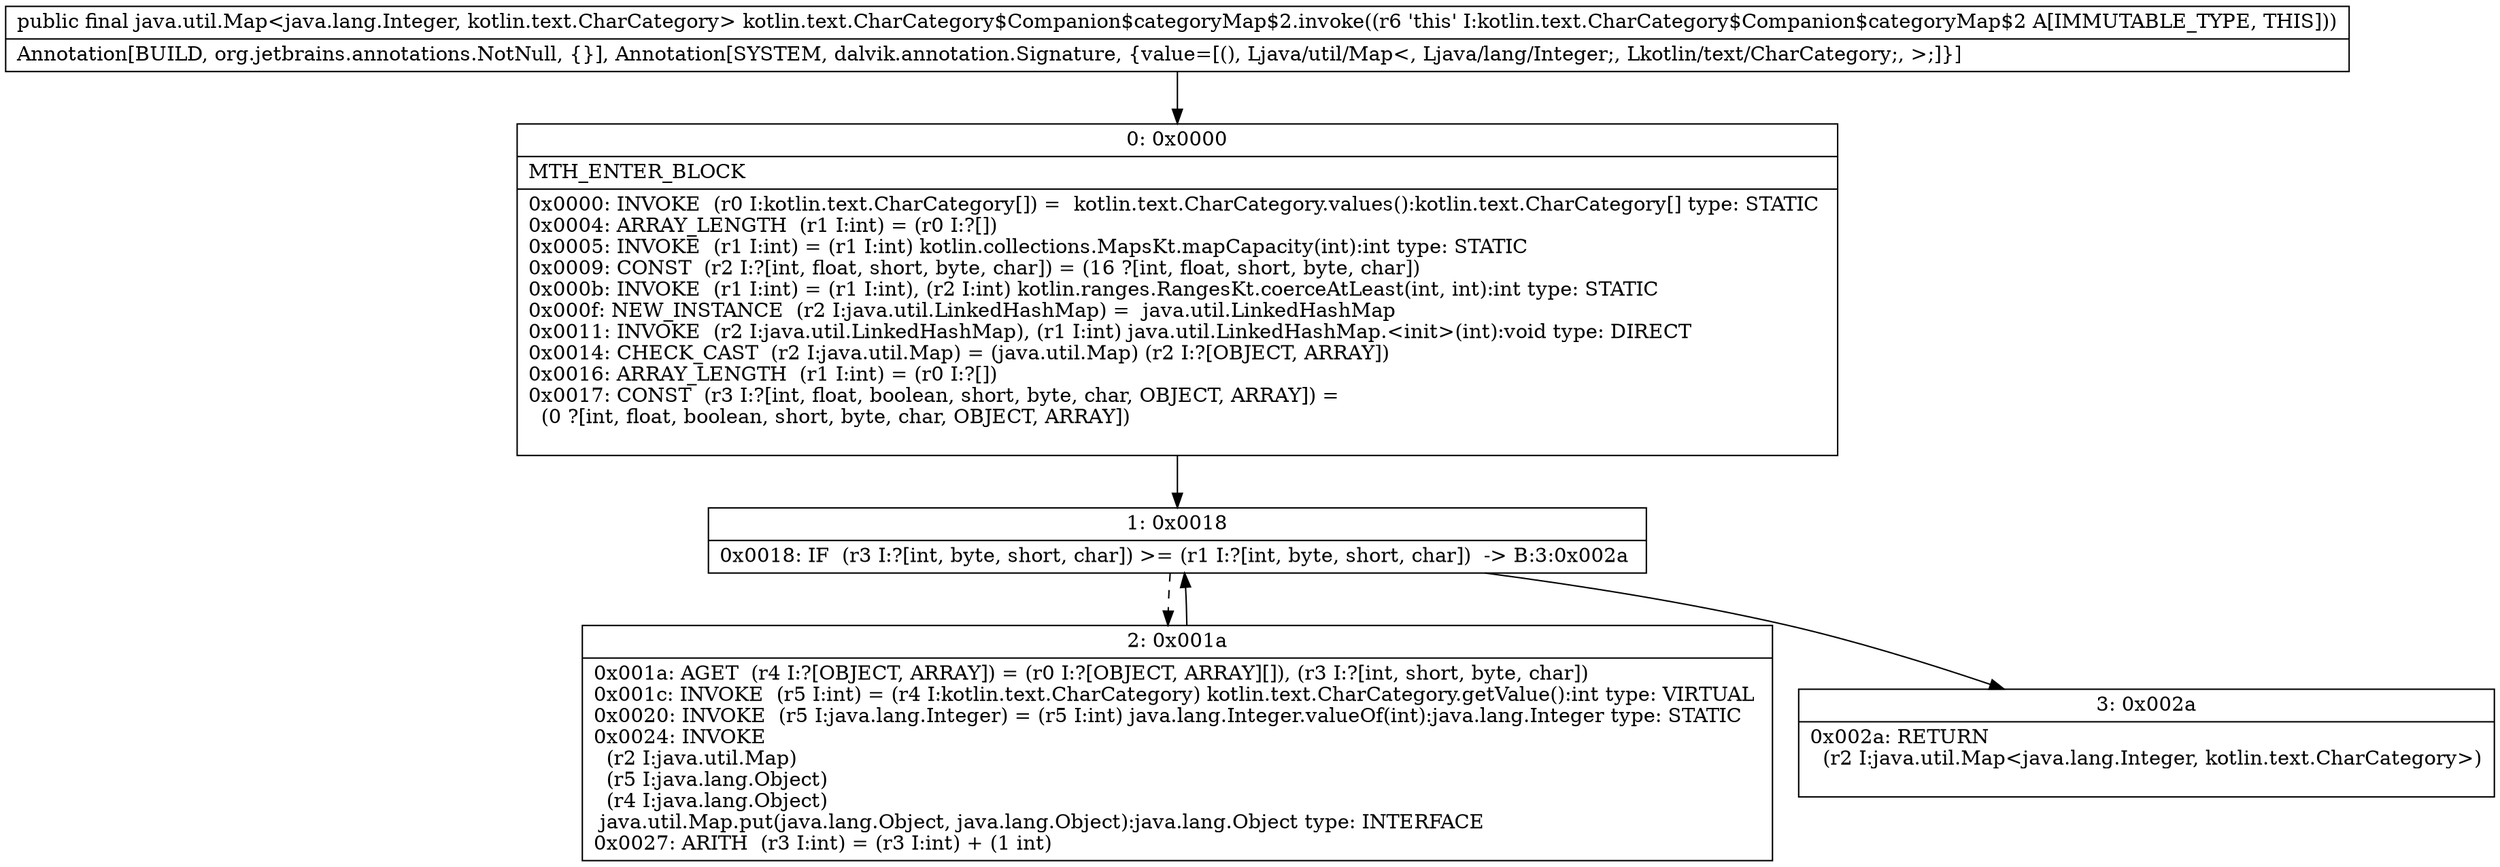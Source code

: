 digraph "CFG forkotlin.text.CharCategory$Companion$categoryMap$2.invoke()Ljava\/util\/Map;" {
Node_0 [shape=record,label="{0\:\ 0x0000|MTH_ENTER_BLOCK\l|0x0000: INVOKE  (r0 I:kotlin.text.CharCategory[]) =  kotlin.text.CharCategory.values():kotlin.text.CharCategory[] type: STATIC \l0x0004: ARRAY_LENGTH  (r1 I:int) = (r0 I:?[]) \l0x0005: INVOKE  (r1 I:int) = (r1 I:int) kotlin.collections.MapsKt.mapCapacity(int):int type: STATIC \l0x0009: CONST  (r2 I:?[int, float, short, byte, char]) = (16 ?[int, float, short, byte, char]) \l0x000b: INVOKE  (r1 I:int) = (r1 I:int), (r2 I:int) kotlin.ranges.RangesKt.coerceAtLeast(int, int):int type: STATIC \l0x000f: NEW_INSTANCE  (r2 I:java.util.LinkedHashMap) =  java.util.LinkedHashMap \l0x0011: INVOKE  (r2 I:java.util.LinkedHashMap), (r1 I:int) java.util.LinkedHashMap.\<init\>(int):void type: DIRECT \l0x0014: CHECK_CAST  (r2 I:java.util.Map) = (java.util.Map) (r2 I:?[OBJECT, ARRAY]) \l0x0016: ARRAY_LENGTH  (r1 I:int) = (r0 I:?[]) \l0x0017: CONST  (r3 I:?[int, float, boolean, short, byte, char, OBJECT, ARRAY]) = \l  (0 ?[int, float, boolean, short, byte, char, OBJECT, ARRAY])\l \l}"];
Node_1 [shape=record,label="{1\:\ 0x0018|0x0018: IF  (r3 I:?[int, byte, short, char]) \>= (r1 I:?[int, byte, short, char])  \-\> B:3:0x002a \l}"];
Node_2 [shape=record,label="{2\:\ 0x001a|0x001a: AGET  (r4 I:?[OBJECT, ARRAY]) = (r0 I:?[OBJECT, ARRAY][]), (r3 I:?[int, short, byte, char]) \l0x001c: INVOKE  (r5 I:int) = (r4 I:kotlin.text.CharCategory) kotlin.text.CharCategory.getValue():int type: VIRTUAL \l0x0020: INVOKE  (r5 I:java.lang.Integer) = (r5 I:int) java.lang.Integer.valueOf(int):java.lang.Integer type: STATIC \l0x0024: INVOKE  \l  (r2 I:java.util.Map)\l  (r5 I:java.lang.Object)\l  (r4 I:java.lang.Object)\l java.util.Map.put(java.lang.Object, java.lang.Object):java.lang.Object type: INTERFACE \l0x0027: ARITH  (r3 I:int) = (r3 I:int) + (1 int) \l}"];
Node_3 [shape=record,label="{3\:\ 0x002a|0x002a: RETURN  \l  (r2 I:java.util.Map\<java.lang.Integer, kotlin.text.CharCategory\>)\l \l}"];
MethodNode[shape=record,label="{public final java.util.Map\<java.lang.Integer, kotlin.text.CharCategory\> kotlin.text.CharCategory$Companion$categoryMap$2.invoke((r6 'this' I:kotlin.text.CharCategory$Companion$categoryMap$2 A[IMMUTABLE_TYPE, THIS]))  | Annotation[BUILD, org.jetbrains.annotations.NotNull, \{\}], Annotation[SYSTEM, dalvik.annotation.Signature, \{value=[(), Ljava\/util\/Map\<, Ljava\/lang\/Integer;, Lkotlin\/text\/CharCategory;, \>;]\}]\l}"];
MethodNode -> Node_0;
Node_0 -> Node_1;
Node_1 -> Node_2[style=dashed];
Node_1 -> Node_3;
Node_2 -> Node_1;
}

